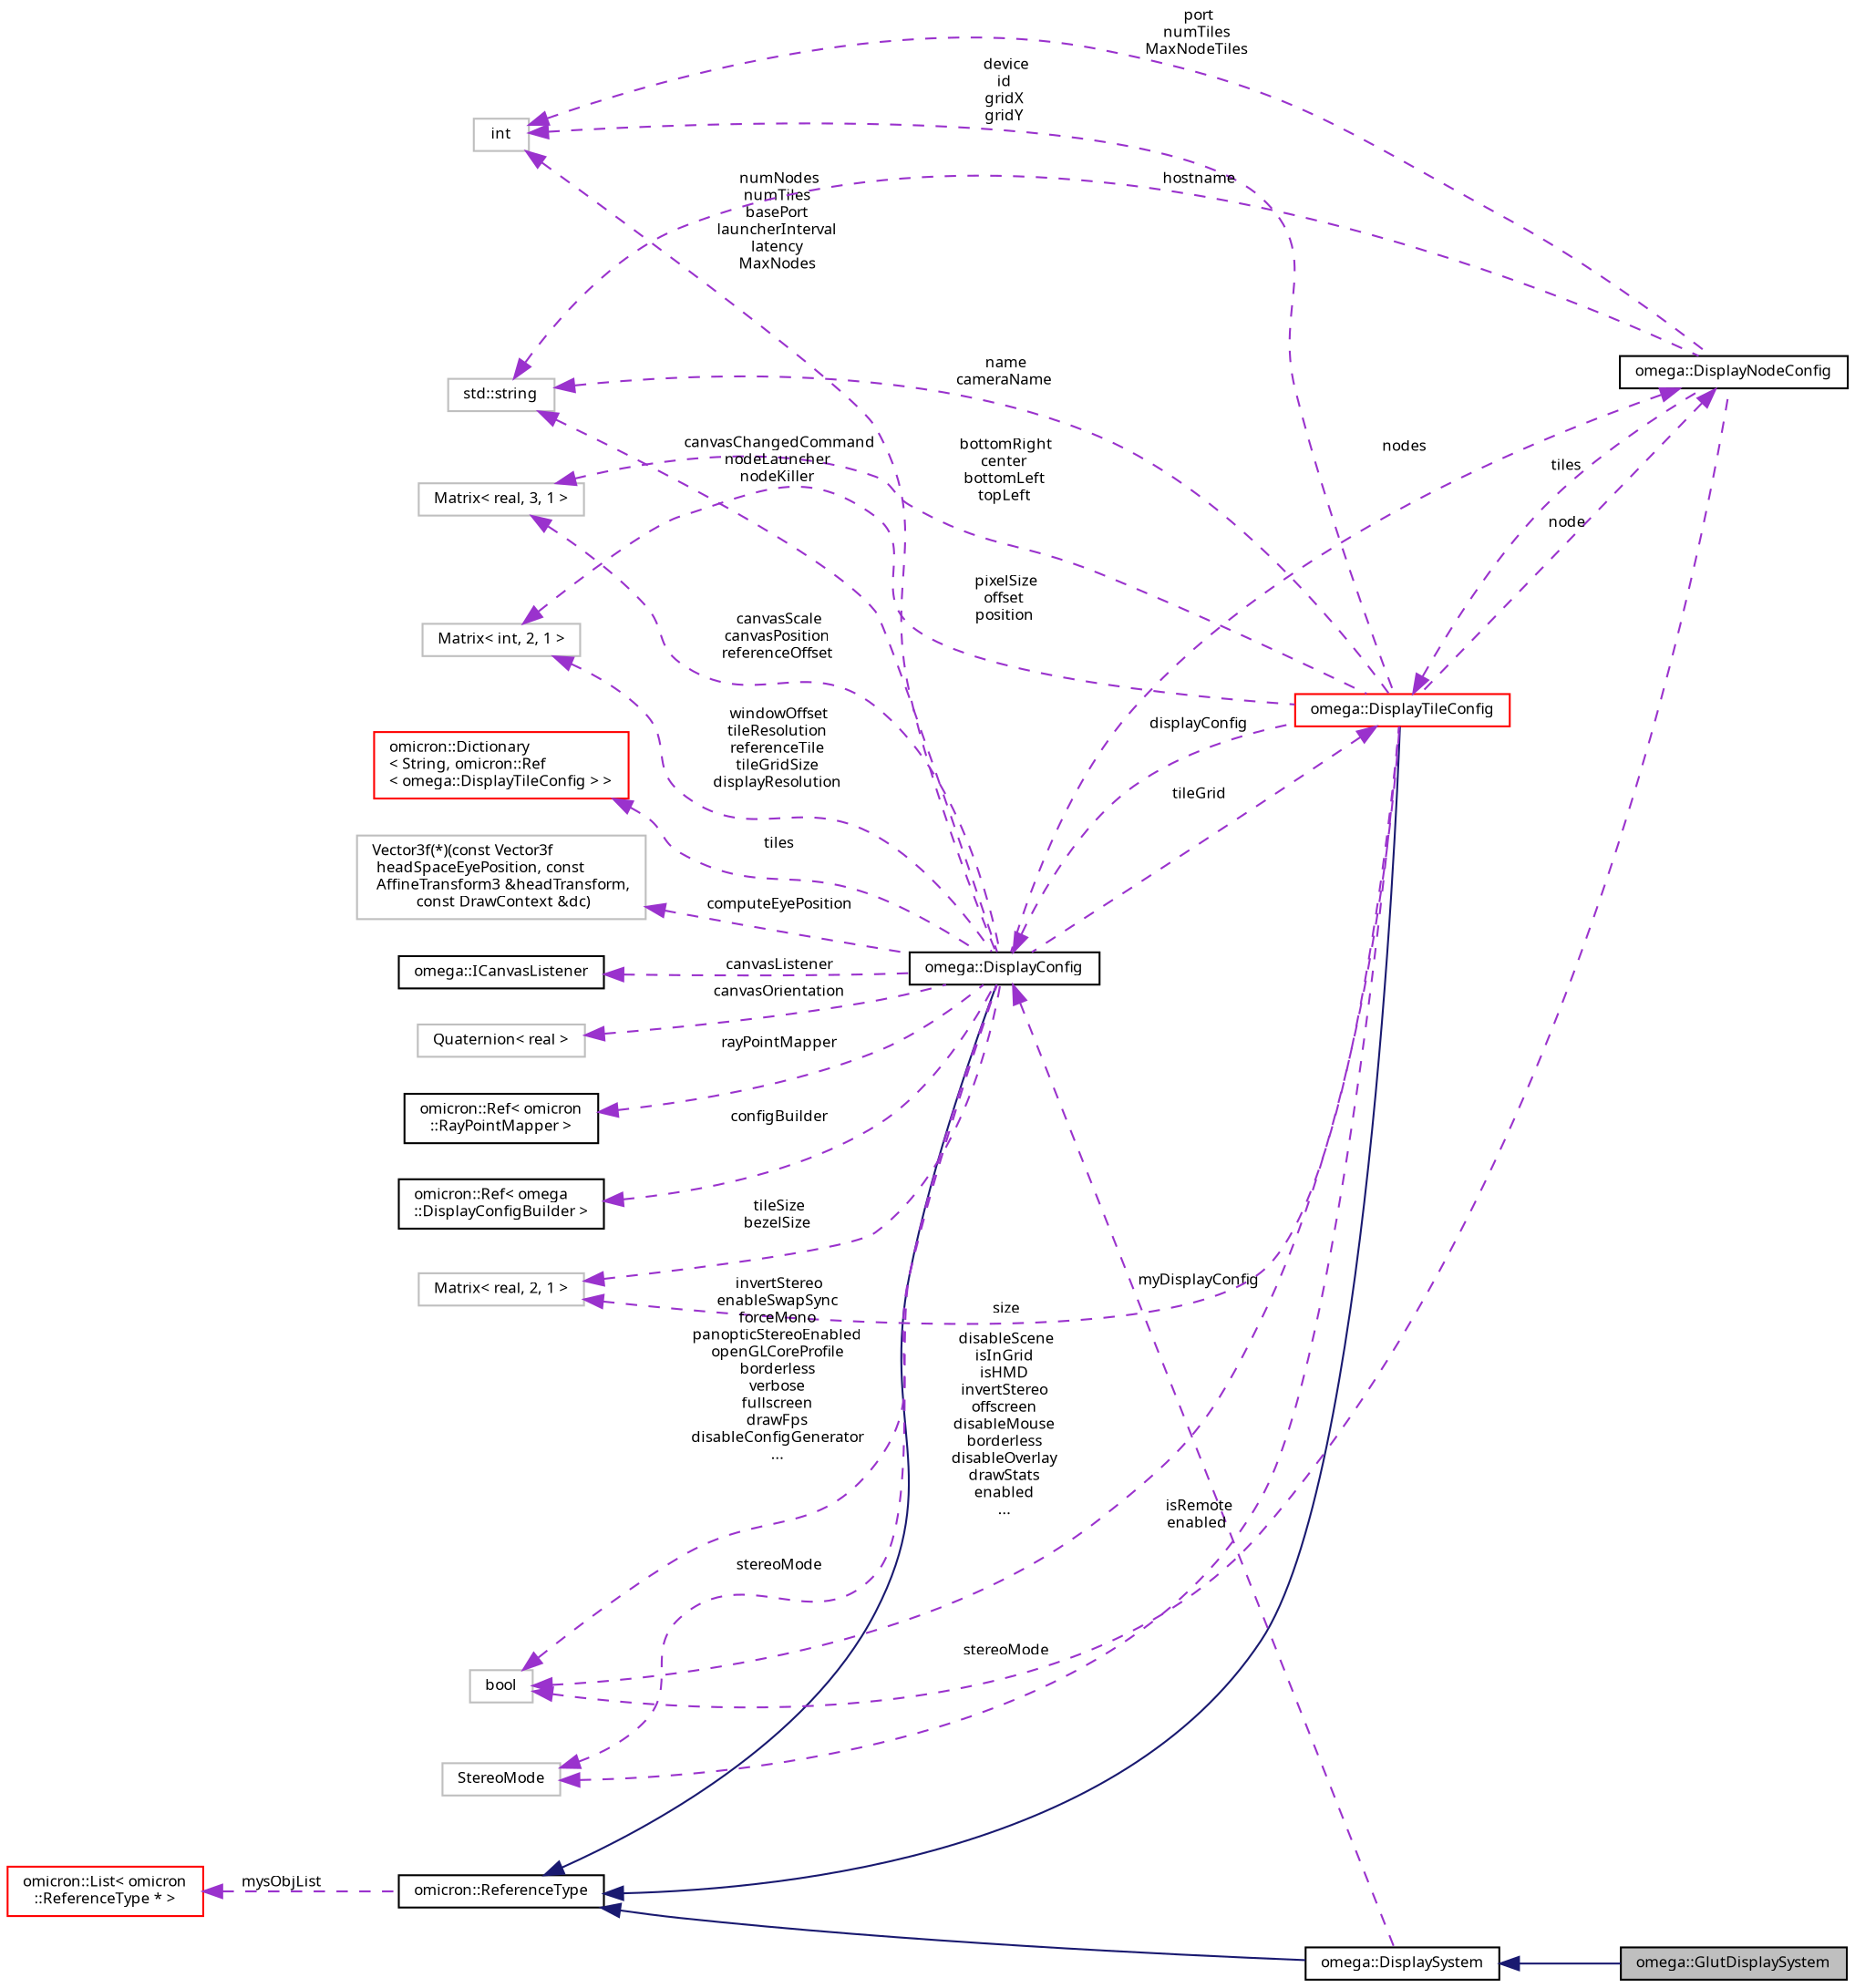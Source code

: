 digraph "omega::GlutDisplaySystem"
{
  bgcolor="transparent";
  edge [fontname="FreeSans.ttf",fontsize="8",labelfontname="FreeSans.ttf",labelfontsize="8"];
  node [fontname="FreeSans.ttf",fontsize="8",shape=record];
  rankdir="LR";
  Node1 [label="omega::GlutDisplaySystem",height=0.2,width=0.4,color="black", fillcolor="grey75", style="filled", fontcolor="black"];
  Node2 -> Node1 [dir="back",color="midnightblue",fontsize="8",style="solid",fontname="FreeSans.ttf"];
  Node2 [label="omega::DisplaySystem",height=0.2,width=0.4,color="black",URL="$classomega_1_1_display_system.html"];
  Node3 -> Node2 [dir="back",color="midnightblue",fontsize="8",style="solid",fontname="FreeSans.ttf"];
  Node3 [label="omicron::ReferenceType",height=0.2,width=0.4,color="black",URL="$classomicron_1_1_reference_type.html",tooltip="Implements a base class for reference-counted types. "];
  Node4 -> Node3 [dir="back",color="darkorchid3",fontsize="8",style="dashed",label=" mysObjList" ,fontname="FreeSans.ttf"];
  Node4 [label="omicron::List\< omicron\l::ReferenceType * \>",height=0.2,width=0.4,color="red",URL="$classomicron_1_1_list.html"];
  Node5 -> Node2 [dir="back",color="darkorchid3",fontsize="8",style="dashed",label=" myDisplayConfig" ,fontname="FreeSans.ttf"];
  Node5 [label="omega::DisplayConfig",height=0.2,width=0.4,color="black",URL="$classomega_1_1_display_config.html",tooltip="Stores omegalib display configuration data. "];
  Node3 -> Node5 [dir="back",color="midnightblue",fontsize="8",style="solid",fontname="FreeSans.ttf"];
  Node6 -> Node5 [dir="back",color="darkorchid3",fontsize="8",style="dashed",label=" computeEyePosition" ,fontname="FreeSans.ttf"];
  Node6 [label="Vector3f(*)(const Vector3f\l headSpaceEyePosition, const\l AffineTransform3 &headTransform,\l const DrawContext &dc)",height=0.2,width=0.4,color="grey75"];
  Node7 -> Node5 [dir="back",color="darkorchid3",fontsize="8",style="dashed",label=" canvasListener" ,fontname="FreeSans.ttf"];
  Node7 [label="omega::ICanvasListener",height=0.2,width=0.4,color="black",URL="$classomega_1_1_i_canvas_listener.html",tooltip="Listener for canvas changes, register using DisplayConfig::setCanvasListener. "];
  Node8 -> Node5 [dir="back",color="darkorchid3",fontsize="8",style="dashed",label=" tileGrid" ,fontname="FreeSans.ttf"];
  Node8 [label="omega::DisplayTileConfig",height=0.2,width=0.4,color="red",URL="$classomega_1_1_display_tile_config.html"];
  Node3 -> Node8 [dir="back",color="midnightblue",fontsize="8",style="solid",fontname="FreeSans.ttf"];
  Node9 -> Node8 [dir="back",color="darkorchid3",fontsize="8",style="dashed",label=" stereoMode" ,fontname="FreeSans.ttf"];
  Node9 [label="StereoMode",height=0.2,width=0.4,color="grey75"];
  Node10 -> Node8 [dir="back",color="darkorchid3",fontsize="8",style="dashed",label=" size" ,fontname="FreeSans.ttf"];
  Node10 [label="Matrix\< real, 2, 1 \>",height=0.2,width=0.4,color="grey75"];
  Node11 -> Node8 [dir="back",color="darkorchid3",fontsize="8",style="dashed",label=" bottomRight\ncenter\nbottomLeft\ntopLeft" ,fontname="FreeSans.ttf"];
  Node11 [label="Matrix\< real, 3, 1 \>",height=0.2,width=0.4,color="grey75"];
  Node12 -> Node8 [dir="back",color="darkorchid3",fontsize="8",style="dashed",label=" device\nid\ngridX\ngridY" ,fontname="FreeSans.ttf"];
  Node12 [label="int",height=0.2,width=0.4,color="grey75"];
  Node13 -> Node8 [dir="back",color="darkorchid3",fontsize="8",style="dashed",label=" name\ncameraName" ,fontname="FreeSans.ttf"];
  Node13 [label="std::string",height=0.2,width=0.4,color="grey75",tooltip="STL class. "];
  Node14 -> Node8 [dir="back",color="darkorchid3",fontsize="8",style="dashed",label=" disableScene\nisInGrid\nisHMD\ninvertStereo\noffscreen\ndisableMouse\nborderless\ndisableOverlay\ndrawStats\nenabled\n..." ,fontname="FreeSans.ttf"];
  Node14 [label="bool",height=0.2,width=0.4,color="grey75"];
  Node5 -> Node8 [dir="back",color="darkorchid3",fontsize="8",style="dashed",label=" displayConfig" ,fontname="FreeSans.ttf"];
  Node15 -> Node8 [dir="back",color="darkorchid3",fontsize="8",style="dashed",label=" pixelSize\noffset\nposition" ,fontname="FreeSans.ttf"];
  Node15 [label="Matrix\< int, 2, 1 \>",height=0.2,width=0.4,color="grey75"];
  Node16 -> Node8 [dir="back",color="darkorchid3",fontsize="8",style="dashed",label=" node" ,fontname="FreeSans.ttf"];
  Node16 [label="omega::DisplayNodeConfig",height=0.2,width=0.4,color="black",URL="$structomega_1_1_display_node_config.html"];
  Node8 -> Node16 [dir="back",color="darkorchid3",fontsize="8",style="dashed",label=" tiles" ,fontname="FreeSans.ttf"];
  Node12 -> Node16 [dir="back",color="darkorchid3",fontsize="8",style="dashed",label=" port\nnumTiles\nMaxNodeTiles" ,fontname="FreeSans.ttf"];
  Node13 -> Node16 [dir="back",color="darkorchid3",fontsize="8",style="dashed",label=" hostname" ,fontname="FreeSans.ttf"];
  Node14 -> Node16 [dir="back",color="darkorchid3",fontsize="8",style="dashed",label=" isRemote\nenabled" ,fontname="FreeSans.ttf"];
  Node17 -> Node5 [dir="back",color="darkorchid3",fontsize="8",style="dashed",label=" canvasOrientation" ,fontname="FreeSans.ttf"];
  Node17 [label="Quaternion\< real \>",height=0.2,width=0.4,color="grey75"];
  Node18 -> Node5 [dir="back",color="darkorchid3",fontsize="8",style="dashed",label=" rayPointMapper" ,fontname="FreeSans.ttf"];
  Node18 [label="omicron::Ref\< omicron\l::RayPointMapper \>",height=0.2,width=0.4,color="black",URL="$classomicron_1_1_ref.html"];
  Node10 -> Node5 [dir="back",color="darkorchid3",fontsize="8",style="dashed",label=" tileSize\nbezelSize" ,fontname="FreeSans.ttf"];
  Node11 -> Node5 [dir="back",color="darkorchid3",fontsize="8",style="dashed",label=" canvasScale\ncanvasPosition\nreferenceOffset" ,fontname="FreeSans.ttf"];
  Node12 -> Node5 [dir="back",color="darkorchid3",fontsize="8",style="dashed",label=" numNodes\nnumTiles\nbasePort\nlauncherInterval\nlatency\nMaxNodes" ,fontname="FreeSans.ttf"];
  Node13 -> Node5 [dir="back",color="darkorchid3",fontsize="8",style="dashed",label=" canvasChangedCommand\nnodeLauncher\nnodeKiller" ,fontname="FreeSans.ttf"];
  Node14 -> Node5 [dir="back",color="darkorchid3",fontsize="8",style="dashed",label=" invertStereo\nenableSwapSync\nforceMono\npanopticStereoEnabled\nopenGLCoreProfile\nborderless\nverbose\nfullscreen\ndrawFps\ndisableConfigGenerator\n..." ,fontname="FreeSans.ttf"];
  Node19 -> Node5 [dir="back",color="darkorchid3",fontsize="8",style="dashed",label=" configBuilder" ,fontname="FreeSans.ttf"];
  Node19 [label="omicron::Ref\< omega\l::DisplayConfigBuilder \>",height=0.2,width=0.4,color="black",URL="$classomicron_1_1_ref.html"];
  Node9 -> Node5 [dir="back",color="darkorchid3",fontsize="8",style="dashed",label=" stereoMode" ,fontname="FreeSans.ttf"];
  Node20 -> Node5 [dir="back",color="darkorchid3",fontsize="8",style="dashed",label=" tiles" ,fontname="FreeSans.ttf"];
  Node20 [label="omicron::Dictionary\l\< String, omicron::Ref\l\< omega::DisplayTileConfig \> \>",height=0.2,width=0.4,color="red",URL="$classomicron_1_1_dictionary.html"];
  Node16 -> Node5 [dir="back",color="darkorchid3",fontsize="8",style="dashed",label=" nodes" ,fontname="FreeSans.ttf"];
  Node15 -> Node5 [dir="back",color="darkorchid3",fontsize="8",style="dashed",label=" windowOffset\ntileResolution\nreferenceTile\ntileGridSize\ndisplayResolution" ,fontname="FreeSans.ttf"];
}
